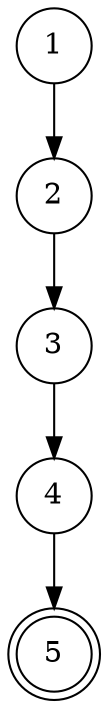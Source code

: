 digraph gfc { 
node [shape = circle] 1;
/* definition of data at 1 */ 
/* definition of data_size at 1 */ 
node [shape = doublecircle] 5;
node [shape = circle] 2;
/* derefdefinition of rank at 2 */ 
node [shape = circle] 3;
/* cusage of data at 3 */ 
/* cusage of rank at 3 */ 
/* definition of x at 3 */ 
/* cusage of x at 3 */ 
node [shape = circle] 4;
/* cusage of data_size at 4 */ 
/* cusage of data at 4 */ 
1 -> 2;
2 -> 3;
3 -> 4;
4 -> 5;
 } 
